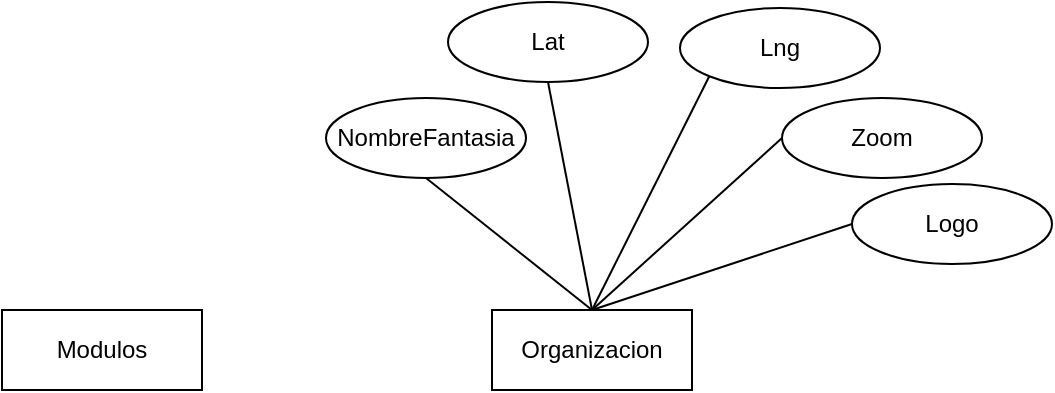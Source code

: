 <mxfile version="21.7.2" type="github">
  <diagram name="Página-1" id="sLxuqajCXeq4VcmaUZGw">
    <mxGraphModel dx="880" dy="838" grid="0" gridSize="10" guides="1" tooltips="1" connect="1" arrows="1" fold="1" page="0" pageScale="1" pageWidth="827" pageHeight="1169" math="0" shadow="0">
      <root>
        <mxCell id="0" />
        <mxCell id="1" parent="0" />
        <mxCell id="7lHJPegdZruPI4kEcz9y-1" value="Modulos" style="whiteSpace=wrap;html=1;align=center;" vertex="1" parent="1">
          <mxGeometry x="67" y="142" width="100" height="40" as="geometry" />
        </mxCell>
        <mxCell id="7lHJPegdZruPI4kEcz9y-2" value="Organizacion" style="whiteSpace=wrap;html=1;align=center;" vertex="1" parent="1">
          <mxGeometry x="312" y="142" width="100" height="40" as="geometry" />
        </mxCell>
        <mxCell id="7lHJPegdZruPI4kEcz9y-3" value="NombreFantasia" style="ellipse;whiteSpace=wrap;html=1;align=center;" vertex="1" parent="1">
          <mxGeometry x="229" y="36" width="100" height="40" as="geometry" />
        </mxCell>
        <mxCell id="7lHJPegdZruPI4kEcz9y-4" value="Lng" style="ellipse;whiteSpace=wrap;html=1;align=center;" vertex="1" parent="1">
          <mxGeometry x="406" y="-9" width="100" height="40" as="geometry" />
        </mxCell>
        <mxCell id="7lHJPegdZruPI4kEcz9y-5" value="Lat" style="ellipse;whiteSpace=wrap;html=1;align=center;" vertex="1" parent="1">
          <mxGeometry x="290" y="-12" width="100" height="40" as="geometry" />
        </mxCell>
        <mxCell id="7lHJPegdZruPI4kEcz9y-6" value="Zoom" style="ellipse;whiteSpace=wrap;html=1;align=center;" vertex="1" parent="1">
          <mxGeometry x="457" y="36" width="100" height="40" as="geometry" />
        </mxCell>
        <mxCell id="7lHJPegdZruPI4kEcz9y-7" value="Logo" style="ellipse;whiteSpace=wrap;html=1;align=center;" vertex="1" parent="1">
          <mxGeometry x="492" y="79" width="100" height="40" as="geometry" />
        </mxCell>
        <mxCell id="7lHJPegdZruPI4kEcz9y-8" value="" style="endArrow=none;html=1;rounded=0;exitX=0.5;exitY=0;exitDx=0;exitDy=0;entryX=0.5;entryY=1;entryDx=0;entryDy=0;" edge="1" parent="1" source="7lHJPegdZruPI4kEcz9y-2" target="7lHJPegdZruPI4kEcz9y-3">
          <mxGeometry relative="1" as="geometry">
            <mxPoint x="212" y="230" as="sourcePoint" />
            <mxPoint x="372" y="230" as="targetPoint" />
          </mxGeometry>
        </mxCell>
        <mxCell id="7lHJPegdZruPI4kEcz9y-9" value="" style="endArrow=none;html=1;rounded=0;exitX=0.5;exitY=0;exitDx=0;exitDy=0;entryX=0.5;entryY=1;entryDx=0;entryDy=0;" edge="1" parent="1" source="7lHJPegdZruPI4kEcz9y-2" target="7lHJPegdZruPI4kEcz9y-5">
          <mxGeometry relative="1" as="geometry">
            <mxPoint x="372" y="152" as="sourcePoint" />
            <mxPoint x="393" y="77" as="targetPoint" />
          </mxGeometry>
        </mxCell>
        <mxCell id="7lHJPegdZruPI4kEcz9y-10" value="" style="endArrow=none;html=1;rounded=0;exitX=0.5;exitY=0;exitDx=0;exitDy=0;entryX=0;entryY=1;entryDx=0;entryDy=0;" edge="1" parent="1" source="7lHJPegdZruPI4kEcz9y-2" target="7lHJPegdZruPI4kEcz9y-4">
          <mxGeometry relative="1" as="geometry">
            <mxPoint x="372" y="152" as="sourcePoint" />
            <mxPoint x="464" y="54" as="targetPoint" />
          </mxGeometry>
        </mxCell>
        <mxCell id="7lHJPegdZruPI4kEcz9y-11" value="" style="endArrow=none;html=1;rounded=0;exitX=0.5;exitY=0;exitDx=0;exitDy=0;entryX=0;entryY=0.5;entryDx=0;entryDy=0;" edge="1" parent="1" source="7lHJPegdZruPI4kEcz9y-2" target="7lHJPegdZruPI4kEcz9y-6">
          <mxGeometry relative="1" as="geometry">
            <mxPoint x="372" y="152" as="sourcePoint" />
            <mxPoint x="495" y="82" as="targetPoint" />
          </mxGeometry>
        </mxCell>
        <mxCell id="7lHJPegdZruPI4kEcz9y-12" value="" style="endArrow=none;html=1;rounded=0;exitX=0.5;exitY=0;exitDx=0;exitDy=0;entryX=0;entryY=0.5;entryDx=0;entryDy=0;" edge="1" parent="1" source="7lHJPegdZruPI4kEcz9y-2" target="7lHJPegdZruPI4kEcz9y-7">
          <mxGeometry relative="1" as="geometry">
            <mxPoint x="372" y="152" as="sourcePoint" />
            <mxPoint x="529" y="127" as="targetPoint" />
          </mxGeometry>
        </mxCell>
      </root>
    </mxGraphModel>
  </diagram>
</mxfile>
